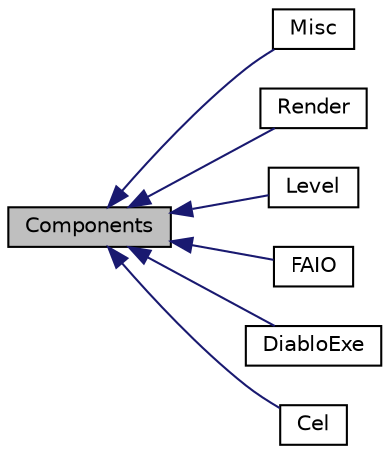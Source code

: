 digraph structs
{
  edge [fontname="Helvetica",fontsize="10",labelfontname="Helvetica",labelfontsize="10"];
  node [fontname="Helvetica",fontsize="10",shape=record];
  rankdir=LR;
  Node5 [label="Misc",height=0.2,width=0.4,color="black", fillcolor="white", style="filled",URL="$group__misc.html"];
  Node6 [label="Render",height=0.2,width=0.4,color="black", fillcolor="white", style="filled",URL="$group__render.html"];
  Node0 [label="Components",height=0.2,width=0.4,color="black", fillcolor="grey75", style="filled" fontcolor="black"];
  Node4 [label="Level",height=0.2,width=0.4,color="black", fillcolor="white", style="filled",URL="$group__level.html"];
  Node3 [label="FAIO",height=0.2,width=0.4,color="black", fillcolor="white", style="filled",URL="$group__faio.html"];
  Node2 [label="DiabloExe",height=0.2,width=0.4,color="black", fillcolor="white", style="filled",URL="$group__diabloexe.html"];
  Node1 [label="Cel",height=0.2,width=0.4,color="black", fillcolor="white", style="filled",URL="$group__cel.html"];
  Node0->Node1 [shape=plaintext, color="midnightblue", dir="back", style="solid"];
  Node0->Node2 [shape=plaintext, color="midnightblue", dir="back", style="solid"];
  Node0->Node3 [shape=plaintext, color="midnightblue", dir="back", style="solid"];
  Node0->Node4 [shape=plaintext, color="midnightblue", dir="back", style="solid"];
  Node0->Node5 [shape=plaintext, color="midnightblue", dir="back", style="solid"];
  Node0->Node6 [shape=plaintext, color="midnightblue", dir="back", style="solid"];
}
